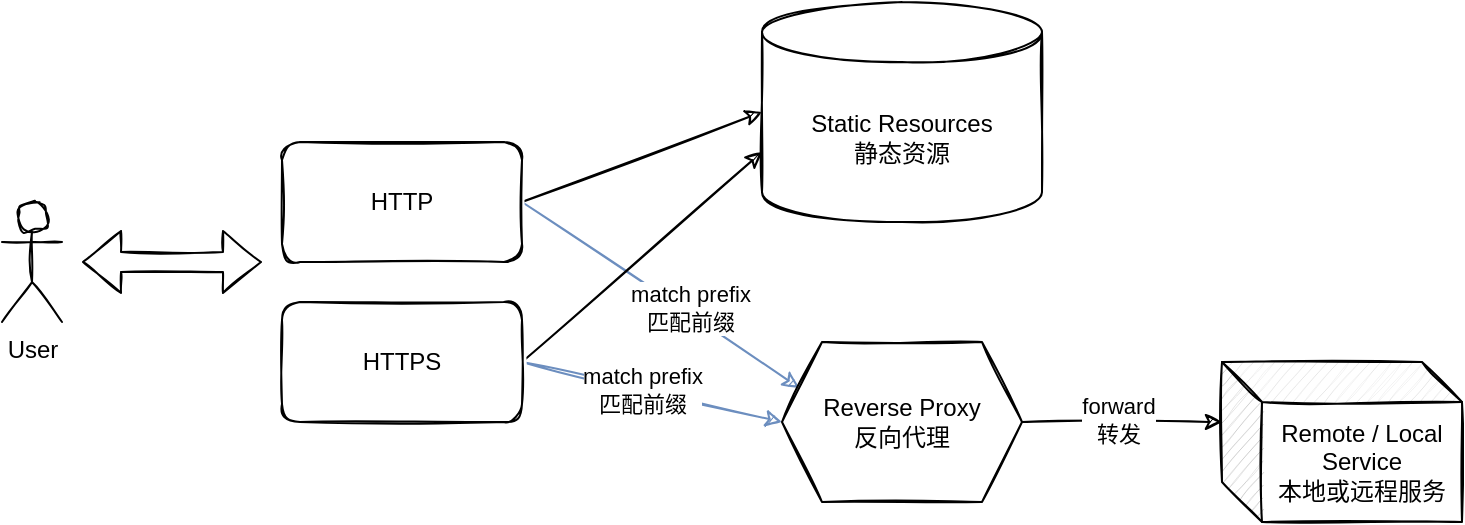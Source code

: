 <mxfile version="18.0.5" type="device"><diagram id="uvDwLdRLa4xW2mjXSc1-" name="Page-1"><mxGraphModel dx="1018" dy="658" grid="1" gridSize="10" guides="1" tooltips="1" connect="1" arrows="1" fold="1" page="1" pageScale="1" pageWidth="827" pageHeight="1169" math="0" shadow="0"><root><mxCell id="0"/><mxCell id="1" parent="0"/><mxCell id="wJyzUb6VTV3LM-ou0K8u-1" value="User" style="shape=umlActor;verticalLabelPosition=bottom;verticalAlign=top;html=1;outlineConnect=0;sketch=1;" vertex="1" parent="1"><mxGeometry x="30" y="210" width="30" height="60" as="geometry"/></mxCell><mxCell id="wJyzUb6VTV3LM-ou0K8u-9" style="rounded=0;orthogonalLoop=1;jettySize=auto;html=1;exitX=1;exitY=0.5;exitDx=0;exitDy=0;entryX=0;entryY=0.5;entryDx=0;entryDy=0;entryPerimeter=0;sketch=1;" edge="1" parent="1" source="wJyzUb6VTV3LM-ou0K8u-4" target="wJyzUb6VTV3LM-ou0K8u-6"><mxGeometry relative="1" as="geometry"/></mxCell><mxCell id="wJyzUb6VTV3LM-ou0K8u-11" style="edgeStyle=none;rounded=0;sketch=1;orthogonalLoop=1;jettySize=auto;html=1;exitX=1;exitY=0.5;exitDx=0;exitDy=0;entryX=0;entryY=0.25;entryDx=0;entryDy=0;fillColor=#dae8fc;strokeColor=#6c8ebf;" edge="1" parent="1" source="wJyzUb6VTV3LM-ou0K8u-4" target="wJyzUb6VTV3LM-ou0K8u-8"><mxGeometry relative="1" as="geometry"/></mxCell><mxCell id="wJyzUb6VTV3LM-ou0K8u-18" value="match prefix&lt;br&gt;匹配前缀" style="edgeLabel;html=1;align=center;verticalAlign=middle;resizable=0;points=[];" vertex="1" connectable="0" parent="wJyzUb6VTV3LM-ou0K8u-11"><mxGeometry x="0.187" y="3" relative="1" as="geometry"><mxPoint as="offset"/></mxGeometry></mxCell><mxCell id="wJyzUb6VTV3LM-ou0K8u-4" value="HTTP" style="rounded=1;whiteSpace=wrap;html=1;sketch=1;" vertex="1" parent="1"><mxGeometry x="170" y="180" width="120" height="60" as="geometry"/></mxCell><mxCell id="wJyzUb6VTV3LM-ou0K8u-10" style="edgeStyle=none;rounded=0;sketch=1;orthogonalLoop=1;jettySize=auto;html=1;exitX=1;exitY=0.5;exitDx=0;exitDy=0;entryX=0;entryY=0;entryDx=0;entryDy=75;entryPerimeter=0;" edge="1" parent="1" source="wJyzUb6VTV3LM-ou0K8u-5" target="wJyzUb6VTV3LM-ou0K8u-6"><mxGeometry relative="1" as="geometry"/></mxCell><mxCell id="wJyzUb6VTV3LM-ou0K8u-12" style="edgeStyle=none;rounded=0;sketch=1;orthogonalLoop=1;jettySize=auto;html=1;exitX=1;exitY=0.5;exitDx=0;exitDy=0;entryX=0;entryY=0.5;entryDx=0;entryDy=0;fillColor=#dae8fc;strokeColor=#6c8ebf;" edge="1" parent="1" source="wJyzUb6VTV3LM-ou0K8u-5" target="wJyzUb6VTV3LM-ou0K8u-8"><mxGeometry relative="1" as="geometry"/></mxCell><mxCell id="wJyzUb6VTV3LM-ou0K8u-17" value="match prefix&lt;br&gt;匹配前缀" style="edgeLabel;html=1;align=center;verticalAlign=middle;resizable=0;points=[];" vertex="1" connectable="0" parent="wJyzUb6VTV3LM-ou0K8u-12"><mxGeometry x="-0.076" relative="1" as="geometry"><mxPoint as="offset"/></mxGeometry></mxCell><mxCell id="wJyzUb6VTV3LM-ou0K8u-5" value="HTTPS" style="rounded=1;whiteSpace=wrap;html=1;sketch=1;" vertex="1" parent="1"><mxGeometry x="170" y="260" width="120" height="60" as="geometry"/></mxCell><mxCell id="wJyzUb6VTV3LM-ou0K8u-6" value="Static Resources&lt;br&gt;静态资源" style="shape=cylinder3;whiteSpace=wrap;html=1;boundedLbl=1;backgroundOutline=1;size=15;sketch=1;" vertex="1" parent="1"><mxGeometry x="410" y="110" width="140" height="110" as="geometry"/></mxCell><mxCell id="wJyzUb6VTV3LM-ou0K8u-15" style="edgeStyle=none;rounded=0;sketch=1;orthogonalLoop=1;jettySize=auto;html=1;exitX=1;exitY=0.5;exitDx=0;exitDy=0;entryX=0;entryY=0;entryDx=0;entryDy=30;entryPerimeter=0;" edge="1" parent="1" source="wJyzUb6VTV3LM-ou0K8u-8" target="wJyzUb6VTV3LM-ou0K8u-14"><mxGeometry relative="1" as="geometry"/></mxCell><mxCell id="wJyzUb6VTV3LM-ou0K8u-16" value="forward&lt;br&gt;转发" style="edgeLabel;html=1;align=center;verticalAlign=middle;resizable=0;points=[];" vertex="1" connectable="0" parent="wJyzUb6VTV3LM-ou0K8u-15"><mxGeometry x="-0.04" y="2" relative="1" as="geometry"><mxPoint y="1" as="offset"/></mxGeometry></mxCell><mxCell id="wJyzUb6VTV3LM-ou0K8u-8" value="Reverse Proxy&lt;br&gt;反向代理" style="shape=hexagon;perimeter=hexagonPerimeter2;whiteSpace=wrap;html=1;fixedSize=1;sketch=1;" vertex="1" parent="1"><mxGeometry x="420" y="280" width="120" height="80" as="geometry"/></mxCell><mxCell id="wJyzUb6VTV3LM-ou0K8u-14" value="Remote / Local Service&lt;br&gt;本地或远程服务" style="shape=cube;whiteSpace=wrap;html=1;boundedLbl=1;backgroundOutline=1;darkOpacity=0.05;darkOpacity2=0.1;sketch=1;" vertex="1" parent="1"><mxGeometry x="640" y="290" width="120" height="80" as="geometry"/></mxCell><mxCell id="wJyzUb6VTV3LM-ou0K8u-19" value="" style="shape=flexArrow;endArrow=classic;startArrow=classic;html=1;rounded=0;sketch=1;" edge="1" parent="1"><mxGeometry width="100" height="100" relative="1" as="geometry"><mxPoint x="70" y="240" as="sourcePoint"/><mxPoint x="160" y="240" as="targetPoint"/></mxGeometry></mxCell></root></mxGraphModel></diagram></mxfile>